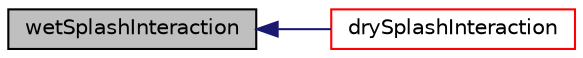 digraph "wetSplashInteraction"
{
  bgcolor="transparent";
  edge [fontname="Helvetica",fontsize="10",labelfontname="Helvetica",labelfontsize="10"];
  node [fontname="Helvetica",fontsize="10",shape=record];
  rankdir="LR";
  Node904 [label="wetSplashInteraction",height=0.2,width=0.4,color="black", fillcolor="grey75", style="filled", fontcolor="black"];
  Node904 -> Node905 [dir="back",color="midnightblue",fontsize="10",style="solid",fontname="Helvetica"];
  Node905 [label="drySplashInteraction",height=0.2,width=0.4,color="red",URL="$a25505.html#ab9999d268de13beec5daa1b2326b327b",tooltip="Parcel interaction with dry surface. "];
}
